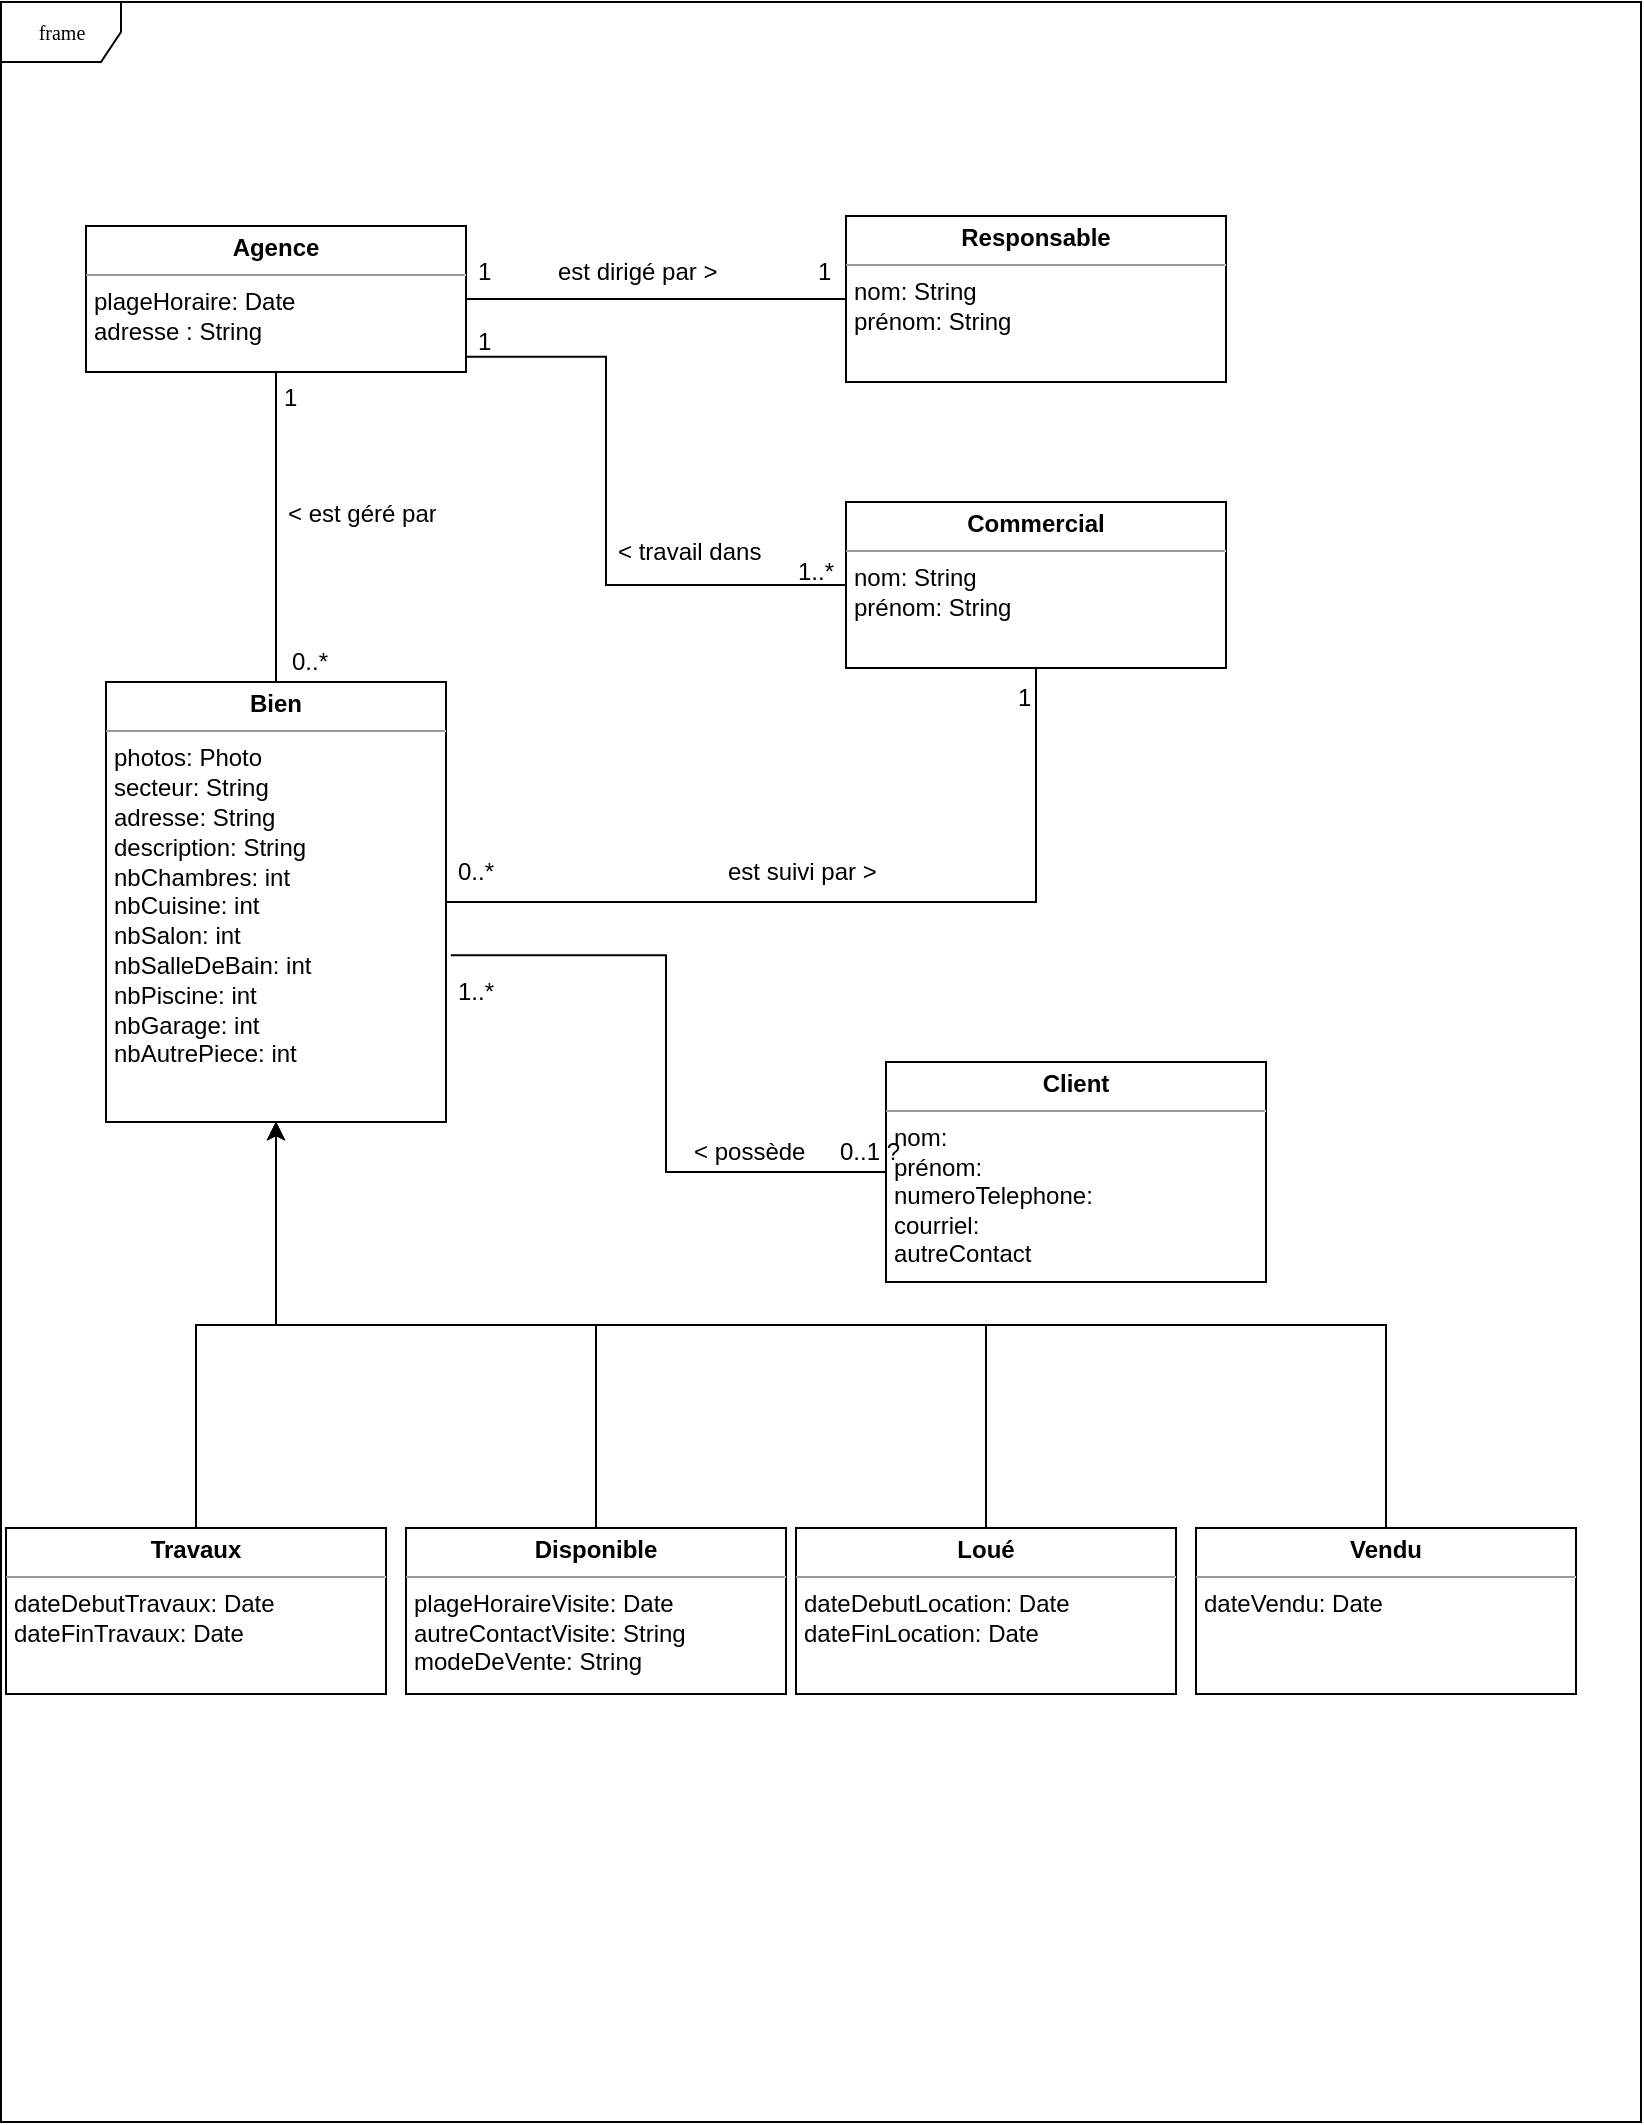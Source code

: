 <mxfile version="24.7.17">
  <diagram name="Page-1" id="c4acf3e9-155e-7222-9cf6-157b1a14988f">
    <mxGraphModel dx="1050" dy="557" grid="1" gridSize="10" guides="1" tooltips="1" connect="1" arrows="1" fold="1" page="1" pageScale="1" pageWidth="850" pageHeight="1100" background="none" math="0" shadow="0">
      <root>
        <mxCell id="0" />
        <mxCell id="1" parent="0" />
        <mxCell id="17acba5748e5396b-1" value="frame" style="shape=umlFrame;whiteSpace=wrap;html=1;rounded=0;shadow=0;comic=0;labelBackgroundColor=none;strokeWidth=1;fontFamily=Verdana;fontSize=10;align=center;" parent="1" vertex="1">
          <mxGeometry x="27.5" y="10" width="820" height="1060" as="geometry" />
        </mxCell>
        <mxCell id="36yHzRBE7xyR8ITZILOC-4" value="" style="edgeStyle=orthogonalEdgeStyle;rounded=0;orthogonalLoop=1;jettySize=auto;html=1;endArrow=none;endFill=0;" parent="1" source="5d2195bd80daf111-18" target="QLs4bDlrNBogPiUKGvAm-2" edge="1">
          <mxGeometry relative="1" as="geometry">
            <mxPoint x="375" y="158.5" as="targetPoint" />
          </mxGeometry>
        </mxCell>
        <mxCell id="upiZ7lDlSWILCKc5eh0O-27" style="edgeStyle=orthogonalEdgeStyle;rounded=0;orthogonalLoop=1;jettySize=auto;html=1;exitX=0.5;exitY=1;exitDx=0;exitDy=0;entryX=0.5;entryY=0;entryDx=0;entryDy=0;endArrow=none;endFill=0;" parent="1" source="5d2195bd80daf111-18" target="QLs4bDlrNBogPiUKGvAm-3" edge="1">
          <mxGeometry relative="1" as="geometry" />
        </mxCell>
        <mxCell id="5d2195bd80daf111-18" value="&lt;p style=&quot;margin:0px;margin-top:4px;text-align:center;&quot;&gt;&lt;b&gt;Agence&lt;/b&gt;&lt;/p&gt;&lt;hr size=&quot;1&quot;&gt;&lt;p style=&quot;margin:0px;margin-left:4px;&quot;&gt;plageHoraire: Date&lt;/p&gt;&lt;p style=&quot;margin:0px;margin-left:4px;&quot;&gt;adresse : String&lt;br&gt;&lt;/p&gt;&lt;p style=&quot;margin:0px;margin-left:4px;&quot;&gt;&lt;br&gt;&lt;/p&gt;" style="verticalAlign=top;align=left;overflow=fill;fontSize=12;fontFamily=Helvetica;html=1;rounded=0;shadow=0;comic=0;labelBackgroundColor=none;strokeWidth=1" parent="1" vertex="1">
          <mxGeometry x="70" y="122" width="190" height="73" as="geometry" />
        </mxCell>
        <mxCell id="upiZ7lDlSWILCKc5eh0O-1" style="edgeStyle=orthogonalEdgeStyle;rounded=0;orthogonalLoop=1;jettySize=auto;html=1;exitX=0.5;exitY=1;exitDx=0;exitDy=0;entryX=1;entryY=0.5;entryDx=0;entryDy=0;endArrow=none;endFill=0;" parent="1" source="QLs4bDlrNBogPiUKGvAm-1" target="QLs4bDlrNBogPiUKGvAm-3" edge="1">
          <mxGeometry relative="1" as="geometry" />
        </mxCell>
        <mxCell id="upiZ7lDlSWILCKc5eh0O-23" style="edgeStyle=orthogonalEdgeStyle;rounded=0;orthogonalLoop=1;jettySize=auto;html=1;exitX=0;exitY=0.5;exitDx=0;exitDy=0;entryX=1.002;entryY=0.896;entryDx=0;entryDy=0;endArrow=none;endFill=0;entryPerimeter=0;" parent="1" source="QLs4bDlrNBogPiUKGvAm-1" target="5d2195bd80daf111-18" edge="1">
          <mxGeometry relative="1" as="geometry">
            <Array as="points">
              <mxPoint x="330" y="302" />
              <mxPoint x="330" y="187" />
            </Array>
          </mxGeometry>
        </mxCell>
        <mxCell id="QLs4bDlrNBogPiUKGvAm-1" value="&lt;p style=&quot;margin:0px;margin-top:4px;text-align:center;&quot;&gt;&lt;b&gt;Commercial&lt;/b&gt;&lt;/p&gt;&lt;hr size=&quot;1&quot;&gt;&lt;p style=&quot;margin:0px;margin-left:4px;&quot;&gt;nom: String&lt;br&gt;&lt;/p&gt;&lt;p style=&quot;margin:0px;margin-left:4px;&quot;&gt;prénom: String&lt;/p&gt;&lt;p style=&quot;margin:0px;margin-left:4px;&quot;&gt;&lt;br&gt;&lt;/p&gt;&lt;p style=&quot;margin:0px;margin-left:4px;&quot;&gt;&lt;br&gt;&lt;/p&gt;" style="verticalAlign=top;align=left;overflow=fill;fontSize=12;fontFamily=Helvetica;html=1;rounded=0;shadow=0;comic=0;labelBackgroundColor=none;strokeWidth=1;direction=east;" parent="1" vertex="1">
          <mxGeometry x="450" y="260" width="190" height="83" as="geometry" />
        </mxCell>
        <mxCell id="QLs4bDlrNBogPiUKGvAm-2" value="&lt;p style=&quot;margin:0px;margin-top:4px;text-align:center;&quot;&gt;&lt;b&gt;Responsable&lt;/b&gt;&lt;/p&gt;&lt;hr size=&quot;1&quot;&gt;&lt;p style=&quot;margin:0px;margin-left:4px;&quot;&gt;nom: String&lt;br&gt;&lt;/p&gt;&lt;p style=&quot;margin:0px;margin-left:4px;&quot;&gt;prénom: String&lt;/p&gt;&lt;p style=&quot;margin:0px;margin-left:4px;&quot;&gt;&lt;br&gt;&lt;/p&gt;&lt;p style=&quot;margin:0px;margin-left:4px;&quot;&gt;&lt;br&gt;&lt;/p&gt;" style="verticalAlign=top;align=left;overflow=fill;fontSize=12;fontFamily=Helvetica;html=1;rounded=0;shadow=0;comic=0;labelBackgroundColor=none;strokeWidth=1" parent="1" vertex="1">
          <mxGeometry x="450" y="117" width="190" height="83" as="geometry" />
        </mxCell>
        <mxCell id="QLs4bDlrNBogPiUKGvAm-3" value="&lt;p style=&quot;margin:0px;margin-top:4px;text-align:center;&quot;&gt;&lt;b&gt;Bien&lt;/b&gt;&lt;/p&gt;&lt;hr size=&quot;1&quot;&gt;&lt;p style=&quot;margin:0px;margin-left:4px;&quot;&gt;&lt;span style=&quot;background-color: initial;&quot;&gt;photos: Photo&lt;/span&gt;&lt;/p&gt;&lt;p style=&quot;margin:0px;margin-left:4px;&quot;&gt;&lt;span style=&quot;line-height: 116%;&quot;&gt;&lt;font style=&quot;font-size: 12px;&quot;&gt;secteur: String&lt;br&gt;adresse: String&lt;/font&gt;&lt;/span&gt;&lt;/p&gt;&lt;p style=&quot;margin:0px;margin-left:4px;&quot;&gt;&lt;span style=&quot;line-height: 116%;&quot;&gt;&lt;font style=&quot;font-size: 12px;&quot;&gt;description: String&lt;/font&gt;&lt;/span&gt;&lt;/p&gt;&lt;p style=&quot;margin:0px;margin-left:4px;&quot;&gt;&lt;span style=&quot;line-height: 116%;&quot;&gt;&lt;font style=&quot;font-size: 12px;&quot;&gt;nbChambres: int&lt;/font&gt;&lt;/span&gt;&lt;/p&gt;&lt;p style=&quot;margin:0px;margin-left:4px;&quot;&gt;&lt;span style=&quot;line-height: 116%;&quot;&gt;&lt;font style=&quot;font-size: 12px;&quot;&gt;nbCuisine: int&lt;/font&gt;&lt;/span&gt;&lt;/p&gt;&lt;p style=&quot;margin:0px;margin-left:4px;&quot;&gt;&lt;span style=&quot;line-height: 116%;&quot;&gt;&lt;font style=&quot;font-size: 12px;&quot;&gt;nbSalon: int&amp;nbsp;&lt;/font&gt;&lt;/span&gt;&lt;/p&gt;&lt;p style=&quot;margin:0px;margin-left:4px;&quot;&gt;&lt;font style=&quot;font-size: 12px;&quot;&gt;&lt;span style=&quot;line-height: 116%;&quot;&gt;nbSalleDeBain: int&amp;nbsp;&lt;/span&gt;&lt;/font&gt;&lt;/p&gt;&lt;p style=&quot;margin:0px;margin-left:4px;&quot;&gt;&lt;span style=&quot;background-color: initial;&quot;&gt;nbPiscine: int&lt;/span&gt;&lt;br&gt;&lt;/p&gt;&lt;p style=&quot;margin:0px;margin-left:4px;&quot;&gt;&lt;font style=&quot;font-size: 12px;&quot;&gt;&lt;span style=&quot;line-height: 116%;&quot;&gt;nbGarage: int&lt;/span&gt;&lt;/font&gt;&lt;/p&gt;&lt;p style=&quot;margin:0px;margin-left:4px;&quot;&gt;&lt;font style=&quot;font-size: 12px;&quot;&gt;&lt;span style=&quot;line-height: 116%;&quot;&gt;&lt;/span&gt;&lt;/font&gt;&lt;/p&gt;&lt;p style=&quot;margin: 0px 0px 0px 4px;&quot;&gt;&lt;span style=&quot;line-height: 13.92px;&quot;&gt;nbAutrePiece: int&lt;/span&gt;&lt;/p&gt;&lt;div&gt;&lt;span style=&quot;line-height: 13.92px;&quot;&gt;&lt;br&gt;&lt;/span&gt;&lt;/div&gt;" style="verticalAlign=top;align=left;overflow=fill;fontSize=12;fontFamily=Helvetica;html=1;rounded=0;shadow=0;comic=0;labelBackgroundColor=none;strokeWidth=1" parent="1" vertex="1">
          <mxGeometry x="80" y="350" width="170" height="220" as="geometry" />
        </mxCell>
        <mxCell id="upiZ7lDlSWILCKc5eh0O-3" style="edgeStyle=orthogonalEdgeStyle;rounded=0;orthogonalLoop=1;jettySize=auto;html=1;exitX=0;exitY=0.5;exitDx=0;exitDy=0;entryX=1.014;entryY=0.621;entryDx=0;entryDy=0;entryPerimeter=0;endArrow=none;endFill=0;" parent="1" source="QLs4bDlrNBogPiUKGvAm-4" target="QLs4bDlrNBogPiUKGvAm-3" edge="1">
          <mxGeometry relative="1" as="geometry">
            <Array as="points" />
          </mxGeometry>
        </mxCell>
        <mxCell id="QLs4bDlrNBogPiUKGvAm-4" value="&lt;p style=&quot;margin:0px;margin-top:4px;text-align:center;&quot;&gt;&lt;b&gt;Client&lt;/b&gt;&lt;/p&gt;&lt;hr size=&quot;1&quot;&gt;&lt;p style=&quot;margin:0px;margin-left:4px;&quot;&gt;nom:&lt;/p&gt;&lt;p style=&quot;margin:0px;margin-left:4px;&quot;&gt;prénom:&lt;/p&gt;&lt;p style=&quot;margin:0px;margin-left:4px;&quot;&gt;numeroTelephone:&lt;/p&gt;&lt;p style=&quot;margin:0px;margin-left:4px;&quot;&gt;courriel:&lt;/p&gt;&lt;p style=&quot;margin:0px;margin-left:4px;&quot;&gt;autreContact&lt;/p&gt;&lt;p style=&quot;margin:0px;margin-left:4px;&quot;&gt;&lt;br&gt;&lt;/p&gt;&lt;p style=&quot;margin:0px;margin-left:4px;&quot;&gt;&lt;br&gt;&lt;/p&gt;" style="verticalAlign=top;align=left;overflow=fill;fontSize=12;fontFamily=Helvetica;html=1;rounded=0;shadow=0;comic=0;labelBackgroundColor=none;strokeWidth=1" parent="1" vertex="1">
          <mxGeometry x="470" y="540" width="190" height="110" as="geometry" />
        </mxCell>
        <mxCell id="upiZ7lDlSWILCKc5eh0O-13" style="edgeStyle=orthogonalEdgeStyle;rounded=0;orthogonalLoop=1;jettySize=auto;html=1;exitX=0.5;exitY=0;exitDx=0;exitDy=0;entryX=0.5;entryY=1;entryDx=0;entryDy=0;" parent="1" source="qI7W6hBKzjmsRG0gNopY-8" target="QLs4bDlrNBogPiUKGvAm-3" edge="1">
          <mxGeometry relative="1" as="geometry" />
        </mxCell>
        <mxCell id="qI7W6hBKzjmsRG0gNopY-8" value="&lt;p style=&quot;margin:0px;margin-top:4px;text-align:center;&quot;&gt;&lt;b&gt;Disponible&lt;/b&gt;&lt;br&gt;&lt;/p&gt;&lt;hr size=&quot;1&quot;&gt;&lt;p style=&quot;margin:0px;margin-left:4px;&quot;&gt;&lt;span style=&quot;background-color: initial;&quot;&gt;plageHoraireVisite: Date&lt;/span&gt;&lt;br&gt;&lt;/p&gt;&lt;p style=&quot;margin:0px;margin-left:4px;&quot;&gt;&lt;span style=&quot;background-color: initial;&quot;&gt;autreContactVisite: String&lt;/span&gt;&lt;/p&gt;&lt;p style=&quot;margin:0px;margin-left:4px;&quot;&gt;&lt;span style=&quot;background-color: initial;&quot;&gt;modeDeVente: String&lt;/span&gt;&lt;/p&gt;&lt;p style=&quot;margin:0px;margin-left:4px;&quot;&gt;&lt;br&gt;&lt;/p&gt;&lt;p style=&quot;margin:0px;margin-left:4px;&quot;&gt;&lt;br&gt;&lt;/p&gt;" style="verticalAlign=top;align=left;overflow=fill;fontSize=12;fontFamily=Helvetica;html=1;rounded=0;shadow=0;comic=0;labelBackgroundColor=none;strokeWidth=1" parent="1" vertex="1">
          <mxGeometry x="230" y="773" width="190" height="83" as="geometry" />
        </mxCell>
        <mxCell id="upiZ7lDlSWILCKc5eh0O-11" style="edgeStyle=orthogonalEdgeStyle;rounded=0;orthogonalLoop=1;jettySize=auto;html=1;exitX=0.5;exitY=0;exitDx=0;exitDy=0;" parent="1" source="qI7W6hBKzjmsRG0gNopY-9" target="QLs4bDlrNBogPiUKGvAm-3" edge="1">
          <mxGeometry relative="1" as="geometry" />
        </mxCell>
        <mxCell id="qI7W6hBKzjmsRG0gNopY-9" value="&lt;p style=&quot;margin:0px;margin-top:4px;text-align:center;&quot;&gt;&lt;b&gt;Travaux&lt;/b&gt;&lt;br&gt;&lt;/p&gt;&lt;hr size=&quot;1&quot;&gt;&lt;p style=&quot;margin:0px;margin-left:4px;&quot;&gt;dateDebutTravaux: Date&lt;/p&gt;&lt;p style=&quot;margin:0px;margin-left:4px;&quot;&gt;dateFinTravaux: Date&amp;nbsp;&lt;/p&gt;&lt;p style=&quot;margin:0px;margin-left:4px;&quot;&gt;&lt;br&gt;&lt;/p&gt;" style="verticalAlign=top;align=left;overflow=fill;fontSize=12;fontFamily=Helvetica;html=1;rounded=0;shadow=0;comic=0;labelBackgroundColor=none;strokeWidth=1" parent="1" vertex="1">
          <mxGeometry x="30" y="773" width="190" height="83" as="geometry" />
        </mxCell>
        <mxCell id="upiZ7lDlSWILCKc5eh0O-2" value="est suivi par &amp;gt;" style="text;strokeColor=none;fillColor=none;align=left;verticalAlign=middle;spacingLeft=4;spacingRight=4;overflow=hidden;points=[[0,0.5],[1,0.5]];portConstraint=eastwest;rotatable=0;whiteSpace=wrap;html=1;" parent="1" vertex="1">
          <mxGeometry x="385" y="430" width="95" height="30" as="geometry" />
        </mxCell>
        <mxCell id="upiZ7lDlSWILCKc5eh0O-4" value="&amp;lt; possède" style="text;strokeColor=none;fillColor=none;align=left;verticalAlign=middle;spacingLeft=4;spacingRight=4;overflow=hidden;points=[[0,0.5],[1,0.5]];portConstraint=eastwest;rotatable=0;whiteSpace=wrap;html=1;" parent="1" vertex="1">
          <mxGeometry x="368" y="570" width="80" height="30" as="geometry" />
        </mxCell>
        <mxCell id="upiZ7lDlSWILCKc5eh0O-15" style="edgeStyle=orthogonalEdgeStyle;rounded=0;orthogonalLoop=1;jettySize=auto;html=1;exitX=0.5;exitY=0;exitDx=0;exitDy=0;" parent="1" source="upiZ7lDlSWILCKc5eh0O-9" target="QLs4bDlrNBogPiUKGvAm-3" edge="1">
          <mxGeometry relative="1" as="geometry" />
        </mxCell>
        <mxCell id="upiZ7lDlSWILCKc5eh0O-9" value="&lt;p style=&quot;margin:0px;margin-top:4px;text-align:center;&quot;&gt;&lt;b&gt;Vendu&lt;/b&gt;&lt;br&gt;&lt;/p&gt;&lt;hr size=&quot;1&quot;&gt;&lt;p style=&quot;margin: 0px 0px 0px 4px;&quot;&gt;dateVendu: Date&lt;/p&gt;&lt;div&gt;&lt;br&gt;&lt;/div&gt;&lt;p style=&quot;margin:0px;margin-left:4px;&quot;&gt;&lt;br&gt;&lt;/p&gt;&lt;p style=&quot;margin:0px;margin-left:4px;&quot;&gt;&lt;br&gt;&lt;/p&gt;" style="verticalAlign=top;align=left;overflow=fill;fontSize=12;fontFamily=Helvetica;html=1;rounded=0;shadow=0;comic=0;labelBackgroundColor=none;strokeWidth=1" parent="1" vertex="1">
          <mxGeometry x="625" y="773" width="190" height="83" as="geometry" />
        </mxCell>
        <mxCell id="upiZ7lDlSWILCKc5eh0O-14" style="edgeStyle=orthogonalEdgeStyle;rounded=0;orthogonalLoop=1;jettySize=auto;html=1;exitX=0.5;exitY=0;exitDx=0;exitDy=0;" parent="1" source="upiZ7lDlSWILCKc5eh0O-10" target="QLs4bDlrNBogPiUKGvAm-3" edge="1">
          <mxGeometry relative="1" as="geometry" />
        </mxCell>
        <mxCell id="upiZ7lDlSWILCKc5eh0O-10" value="&lt;p style=&quot;margin:0px;margin-top:4px;text-align:center;&quot;&gt;&lt;b&gt;Loué&lt;/b&gt;&lt;/p&gt;&lt;hr size=&quot;1&quot;&gt;&lt;p style=&quot;margin:0px;margin-left:4px;&quot;&gt;dateDebutLocation: Date&lt;/p&gt;&lt;p style=&quot;margin:0px;margin-left:4px;&quot;&gt;dateFinLocation: Date&lt;/p&gt;&lt;p style=&quot;margin:0px;margin-left:4px;&quot;&gt;&lt;br&gt;&lt;/p&gt;&lt;p style=&quot;margin:0px;margin-left:4px;&quot;&gt;&lt;br&gt;&lt;/p&gt;" style="verticalAlign=top;align=left;overflow=fill;fontSize=12;fontFamily=Helvetica;html=1;rounded=0;shadow=0;comic=0;labelBackgroundColor=none;strokeWidth=1" parent="1" vertex="1">
          <mxGeometry x="425" y="773" width="190" height="83" as="geometry" />
        </mxCell>
        <mxCell id="upiZ7lDlSWILCKc5eh0O-16" value="1" style="text;strokeColor=none;fillColor=none;align=left;verticalAlign=middle;spacingLeft=4;spacingRight=4;overflow=hidden;points=[[0,0.5],[1,0.5]];portConstraint=eastwest;rotatable=0;whiteSpace=wrap;html=1;" parent="1" vertex="1">
          <mxGeometry x="430" y="130" width="20" height="30" as="geometry" />
        </mxCell>
        <mxCell id="upiZ7lDlSWILCKc5eh0O-17" value="1" style="text;strokeColor=none;fillColor=none;align=left;verticalAlign=middle;spacingLeft=4;spacingRight=4;overflow=hidden;points=[[0,0.5],[1,0.5]];portConstraint=eastwest;rotatable=0;whiteSpace=wrap;html=1;" parent="1" vertex="1">
          <mxGeometry x="260" y="130" width="20" height="30" as="geometry" />
        </mxCell>
        <mxCell id="upiZ7lDlSWILCKc5eh0O-18" value="est dirigé par &amp;gt;" style="text;strokeColor=none;fillColor=none;align=left;verticalAlign=middle;spacingLeft=4;spacingRight=4;overflow=hidden;points=[[0,0.5],[1,0.5]];portConstraint=eastwest;rotatable=0;whiteSpace=wrap;html=1;" parent="1" vertex="1">
          <mxGeometry x="300" y="130" width="110" height="30" as="geometry" />
        </mxCell>
        <mxCell id="upiZ7lDlSWILCKc5eh0O-21" value="1..*" style="text;strokeColor=none;fillColor=none;align=left;verticalAlign=middle;spacingLeft=4;spacingRight=4;overflow=hidden;points=[[0,0.5],[1,0.5]];portConstraint=eastwest;rotatable=0;whiteSpace=wrap;html=1;" parent="1" vertex="1">
          <mxGeometry x="420" y="280" width="35" height="30" as="geometry" />
        </mxCell>
        <mxCell id="upiZ7lDlSWILCKc5eh0O-26" value="1" style="text;strokeColor=none;fillColor=none;align=left;verticalAlign=middle;spacingLeft=4;spacingRight=4;overflow=hidden;points=[[0,0.5],[1,0.5]];portConstraint=eastwest;rotatable=0;whiteSpace=wrap;html=1;" parent="1" vertex="1">
          <mxGeometry x="260" y="165" width="35" height="30" as="geometry" />
        </mxCell>
        <mxCell id="upiZ7lDlSWILCKc5eh0O-29" value="1" style="text;strokeColor=none;fillColor=none;align=left;verticalAlign=middle;spacingLeft=4;spacingRight=4;overflow=hidden;points=[[0,0.5],[1,0.5]];portConstraint=eastwest;rotatable=0;whiteSpace=wrap;html=1;" parent="1" vertex="1">
          <mxGeometry x="163" y="193" width="20" height="30" as="geometry" />
        </mxCell>
        <mxCell id="upiZ7lDlSWILCKc5eh0O-30" value="0..*" style="text;strokeColor=none;fillColor=none;align=left;verticalAlign=middle;spacingLeft=4;spacingRight=4;overflow=hidden;points=[[0,0.5],[1,0.5]];portConstraint=eastwest;rotatable=0;whiteSpace=wrap;html=1;" parent="1" vertex="1">
          <mxGeometry x="167" y="325" width="35" height="30" as="geometry" />
        </mxCell>
        <mxCell id="upiZ7lDlSWILCKc5eh0O-32" value="1" style="text;strokeColor=none;fillColor=none;align=left;verticalAlign=middle;spacingLeft=4;spacingRight=4;overflow=hidden;points=[[0,0.5],[1,0.5]];portConstraint=eastwest;rotatable=0;whiteSpace=wrap;html=1;" parent="1" vertex="1">
          <mxGeometry x="530" y="343" width="20" height="30" as="geometry" />
        </mxCell>
        <mxCell id="upiZ7lDlSWILCKc5eh0O-33" value="0..*" style="text;strokeColor=none;fillColor=none;align=left;verticalAlign=middle;spacingLeft=4;spacingRight=4;overflow=hidden;points=[[0,0.5],[1,0.5]];portConstraint=eastwest;rotatable=0;whiteSpace=wrap;html=1;" parent="1" vertex="1">
          <mxGeometry x="250" y="430" width="35" height="30" as="geometry" />
        </mxCell>
        <mxCell id="3nI-t6tFPRhGTfKRUSd4-1" value="&amp;lt; travail dans" style="text;strokeColor=none;fillColor=none;align=left;verticalAlign=middle;spacingLeft=4;spacingRight=4;overflow=hidden;points=[[0,0.5],[1,0.5]];portConstraint=eastwest;rotatable=0;whiteSpace=wrap;html=1;" vertex="1" parent="1">
          <mxGeometry x="330" y="270" width="110" height="30" as="geometry" />
        </mxCell>
        <mxCell id="3nI-t6tFPRhGTfKRUSd4-2" value="0..1 ?" style="text;strokeColor=none;fillColor=none;align=left;verticalAlign=middle;spacingLeft=4;spacingRight=4;overflow=hidden;points=[[0,0.5],[1,0.5]];portConstraint=eastwest;rotatable=0;whiteSpace=wrap;html=1;" vertex="1" parent="1">
          <mxGeometry x="441" y="570" width="49" height="30" as="geometry" />
        </mxCell>
        <mxCell id="3nI-t6tFPRhGTfKRUSd4-3" value="1..*" style="text;strokeColor=none;fillColor=none;align=left;verticalAlign=middle;spacingLeft=4;spacingRight=4;overflow=hidden;points=[[0,0.5],[1,0.5]];portConstraint=eastwest;rotatable=0;whiteSpace=wrap;html=1;" vertex="1" parent="1">
          <mxGeometry x="250" y="490" width="40" height="30" as="geometry" />
        </mxCell>
        <mxCell id="3nI-t6tFPRhGTfKRUSd4-7" value="&amp;lt; est géré par" style="text;strokeColor=none;fillColor=none;align=left;verticalAlign=middle;spacingLeft=4;spacingRight=4;overflow=hidden;points=[[0,0.5],[1,0.5]];portConstraint=eastwest;rotatable=0;whiteSpace=wrap;html=1;direction=north;" vertex="1" parent="1">
          <mxGeometry x="164.5" y="250" width="95.5" height="31.5" as="geometry" />
        </mxCell>
      </root>
    </mxGraphModel>
  </diagram>
</mxfile>
